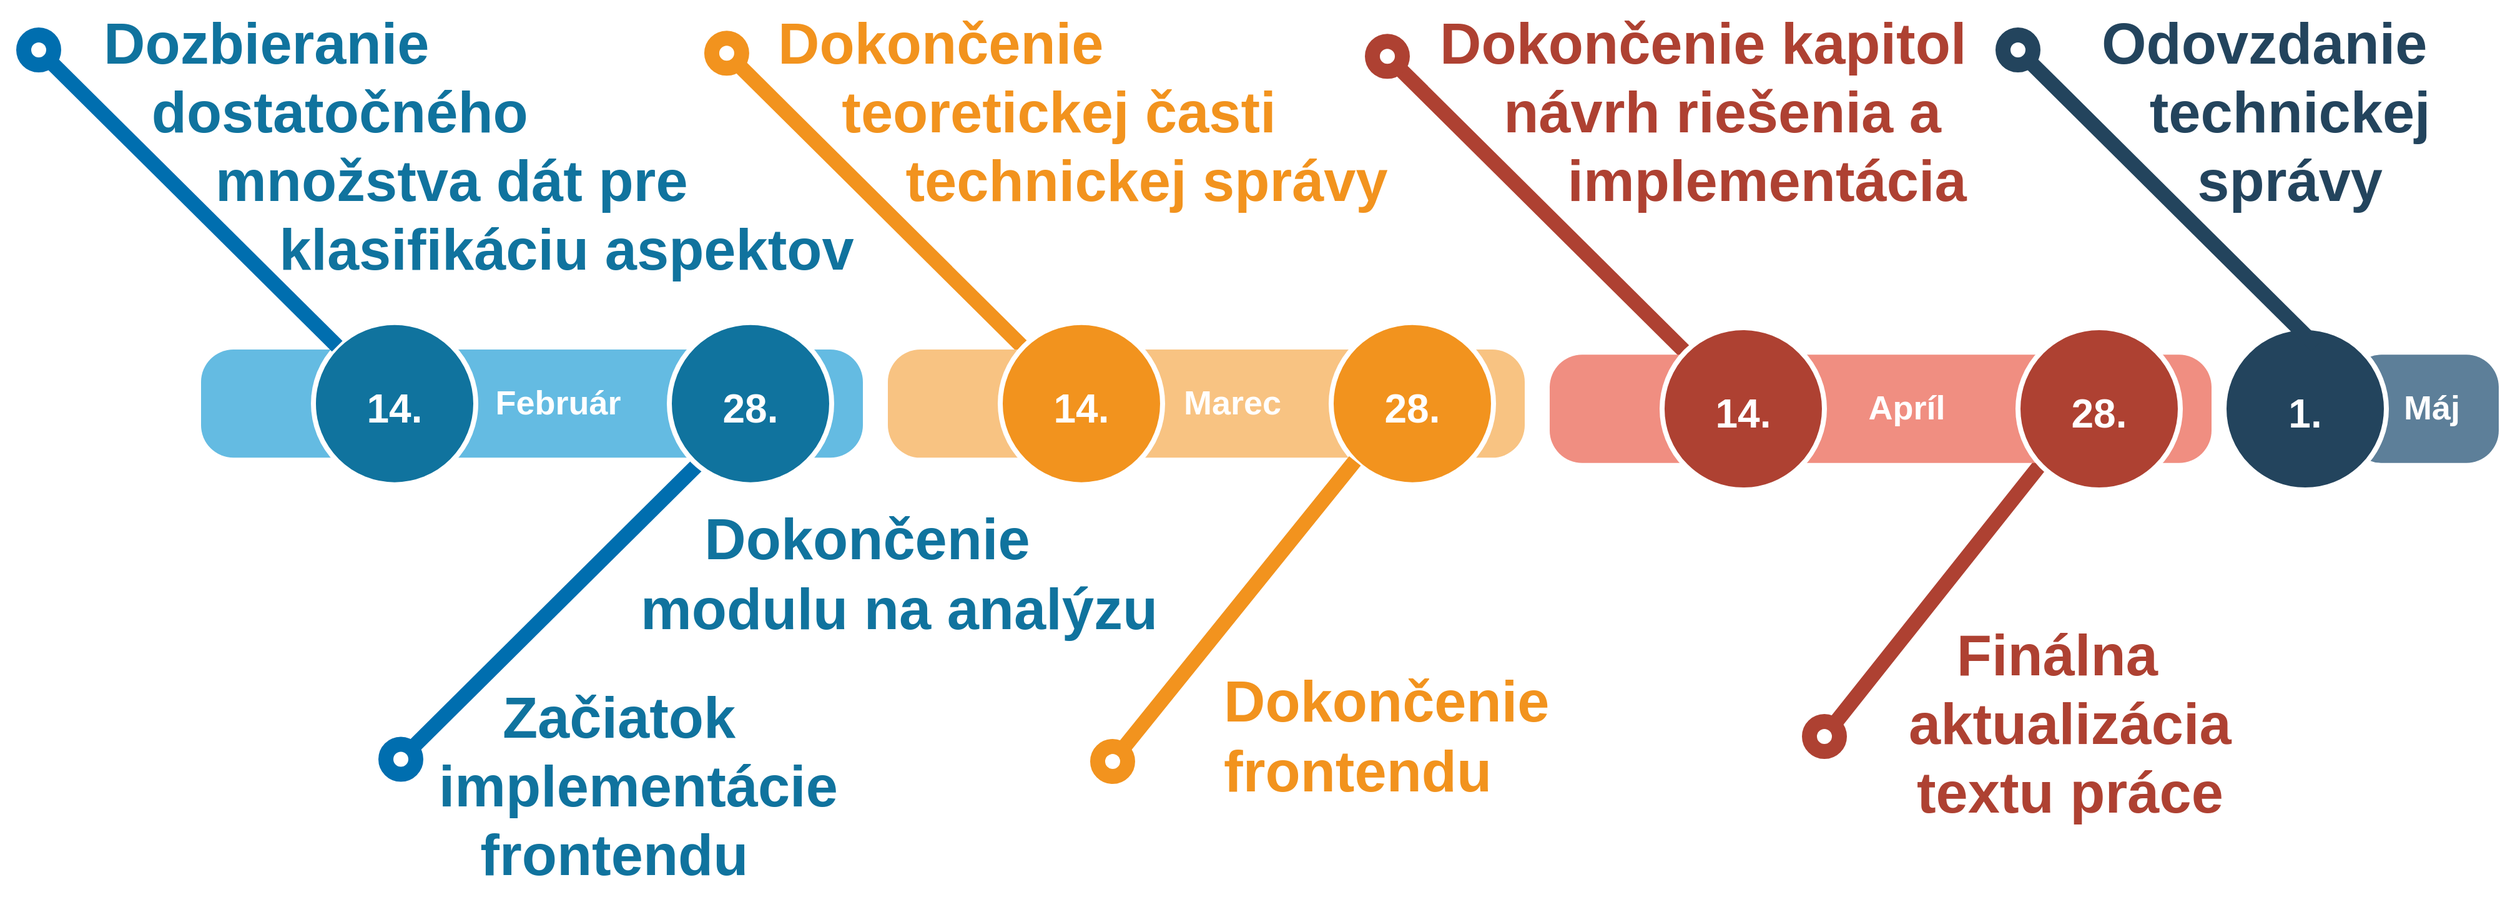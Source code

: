 <mxfile version="20.8.10" type="device"><diagram name="Page-1" id="1622d65d-c77d-c4b6-e0e7-3c11208c8684"><mxGraphModel dx="5850.5" dy="2274" grid="1" gridSize="10" guides="1" tooltips="1" connect="1" arrows="1" fold="1" page="1" pageScale="1.5" pageWidth="1169" pageHeight="826" background="none" math="0" shadow="0"><root><mxCell id="0" style=";html=1;"/><mxCell id="1" style=";html=1;" parent="0"/><mxCell id="F-eVJlriIeH7L-inqr9G-6" value="" style="endArrow=oval;html=1;fontSize=16;fontColor=#10739E;endFill=0;endSize=24;strokeWidth=12;labelBackgroundColor=none;verticalAlign=top;fontStyle=1;strokeColor=#ae4132;rounded=0;fillColor=#1ba1e2;exitX=0;exitY=1;exitDx=0;exitDy=0;" edge="1" parent="1"><mxGeometry x="-1" relative="1" as="geometry"><mxPoint x="1534.038" y="430.832" as="sourcePoint"/><mxPoint x="1360" y="650" as="targetPoint"/></mxGeometry></mxCell><mxCell id="F-eVJlriIeH7L-inqr9G-5" value="" style="endArrow=oval;html=1;fontSize=16;fontColor=#10739E;endFill=0;endSize=24;strokeWidth=12;labelBackgroundColor=none;verticalAlign=top;fontStyle=1;strokeColor=#ae4132;rounded=0;fillColor=#1ba1e2;exitX=0;exitY=0;exitDx=0;exitDy=0;" edge="1" parent="1"><mxGeometry x="-1" relative="1" as="geometry"><mxPoint x="1249.038" y="342.498" as="sourcePoint"/><mxPoint x="1010" y="105.12" as="targetPoint"/></mxGeometry></mxCell><mxCell id="F-eVJlriIeH7L-inqr9G-3" value="" style="endArrow=oval;html=1;fontSize=16;fontColor=#10739E;endFill=0;endSize=24;strokeWidth=12;labelBackgroundColor=none;verticalAlign=top;fontStyle=1;strokeColor=#006EAF;rounded=0;fillColor=#1ba1e2;exitX=0;exitY=0;exitDx=0;exitDy=0;" edge="1" parent="1"><mxGeometry x="-1" relative="1" as="geometry"><mxPoint x="459.038" y="430.83" as="sourcePoint"/><mxPoint x="220" y="668.208" as="targetPoint"/></mxGeometry></mxCell><mxCell id="F-eVJlriIeH7L-inqr9G-2" value="" style="endArrow=oval;html=1;fontSize=16;fontColor=#10739E;endFill=0;endSize=24;strokeWidth=12;labelBackgroundColor=none;verticalAlign=top;fontStyle=1;strokeColor=#f2931e;rounded=0;fillColor=#1ba1e2;exitX=0;exitY=0;exitDx=0;exitDy=0;" edge="1" parent="1"><mxGeometry x="-1" relative="1" as="geometry"><mxPoint x="719.998" y="339.988" as="sourcePoint"/><mxPoint x="480.96" y="102.61" as="targetPoint"/></mxGeometry></mxCell><mxCell id="R1Lw2-3rPutaOW-skxXX-1" value="&lt;font style=&quot;font-size: 27px;&quot;&gt;Február&lt;/font&gt;" style="shape=rect;rounded=1;whiteSpace=wrap;html=1;shadow=0;strokeColor=none;fillColor=#64BBE2;arcSize=30;fontSize=14;spacingLeft=42;fontStyle=1;fontColor=#FFFFFF;align=center;" parent="1" vertex="1"><mxGeometry x="60" y="339.99" width="530" height="86.67" as="geometry"/></mxCell><mxCell id="R1Lw2-3rPutaOW-skxXX-2" value="14." style="shape=ellipse;perimeter=ellipsePerimeter;fontSize=32;fontStyle=1;shadow=0;strokeColor=#ffffff;fillColor=#10739E;strokeWidth=4;fontColor=#ffffff;align=center;" parent="1" vertex="1"><mxGeometry x="150" y="318.34" width="130.001" height="130" as="geometry"/></mxCell><mxCell id="R1Lw2-3rPutaOW-skxXX-14" value="28." style="shape=ellipse;perimeter=ellipsePerimeter;fontSize=32;fontStyle=1;shadow=0;strokeColor=#ffffff;fillColor=#10739E;strokeWidth=4;fontColor=#ffffff;align=center;" parent="1" vertex="1"><mxGeometry x="435" y="318.34" width="130.001" height="130" as="geometry"/></mxCell><mxCell id="R1Lw2-3rPutaOW-skxXX-19" value="" style="endArrow=oval;html=1;fontSize=16;fontColor=#10739E;endFill=0;endSize=24;strokeWidth=12;labelBackgroundColor=none;verticalAlign=top;fontStyle=1;strokeColor=#006EAF;rounded=0;fillColor=#1ba1e2;exitX=0;exitY=0;exitDx=0;exitDy=0;" parent="1" source="R1Lw2-3rPutaOW-skxXX-2" edge="1"><mxGeometry x="-1" relative="1" as="geometry"><mxPoint x="150" y="309.34" as="sourcePoint"/><mxPoint x="-70" y="100" as="targetPoint"/></mxGeometry></mxCell><mxCell id="R1Lw2-3rPutaOW-skxXX-26" value="&lt;font style=&quot;font-size: 27px;&quot;&gt;Marec&lt;/font&gt;" style="shape=rect;rounded=1;whiteSpace=wrap;html=1;shadow=0;strokeColor=none;fillColor=#f8c382;arcSize=30;fontSize=14;spacingLeft=42;fontStyle=1;fontColor=#FFFFFF;align=center;" parent="1" vertex="1"><mxGeometry x="610" y="340" width="510" height="86.67" as="geometry"/></mxCell><mxCell id="R1Lw2-3rPutaOW-skxXX-27" value="14." style="shape=ellipse;perimeter=ellipsePerimeter;fontSize=32;fontStyle=1;shadow=0;strokeColor=#ffffff;fillColor=#f2931e;strokeWidth=4;fontColor=#ffffff;align=center;" parent="1" vertex="1"><mxGeometry x="700" y="318.34" width="130.001" height="130" as="geometry"/></mxCell><mxCell id="R1Lw2-3rPutaOW-skxXX-29" value="28." style="shape=ellipse;perimeter=ellipsePerimeter;fontSize=32;fontStyle=1;shadow=0;strokeColor=#ffffff;fillColor=#f2931e;strokeWidth=4;fontColor=#ffffff;align=center;" parent="1" vertex="1"><mxGeometry x="965" y="318.33" width="130.001" height="130" as="geometry"/></mxCell><mxCell id="R1Lw2-3rPutaOW-skxXX-31" value="" style="endArrow=oval;html=1;fontSize=16;fontColor=#10739E;endFill=0;endSize=24;strokeWidth=12;labelBackgroundColor=none;verticalAlign=top;fontStyle=1;strokeColor=#f2931e;rounded=0;fillColor=#1ba1e2;exitX=0;exitY=1;exitDx=0;exitDy=0;" parent="1" source="R1Lw2-3rPutaOW-skxXX-29" edge="1"><mxGeometry x="-1" relative="1" as="geometry"><mxPoint x="999.038" y="438.34" as="sourcePoint"/><mxPoint x="790" y="670" as="targetPoint"/></mxGeometry></mxCell><mxCell id="R1Lw2-3rPutaOW-skxXX-34" value="&lt;font style=&quot;font-size: 27px;&quot;&gt;Apríl&lt;/font&gt;" style="shape=rect;rounded=1;whiteSpace=wrap;html=1;shadow=0;strokeColor=none;fillColor=#f08e81;arcSize=30;fontSize=14;spacingLeft=42;fontStyle=1;fontColor=#FFFFFF;align=center;" parent="1" vertex="1"><mxGeometry x="1140" y="344.16" width="530" height="86.67" as="geometry"/></mxCell><mxCell id="R1Lw2-3rPutaOW-skxXX-35" value="14." style="shape=ellipse;perimeter=ellipsePerimeter;fontSize=32;fontStyle=1;shadow=0;strokeColor=#ffffff;fillColor=#ae4132;strokeWidth=4;fontColor=#ffffff;align=center;" parent="1" vertex="1"><mxGeometry x="1230" y="322.5" width="130.001" height="130" as="geometry"/></mxCell><mxCell id="R1Lw2-3rPutaOW-skxXX-37" value="28." style="shape=ellipse;perimeter=ellipsePerimeter;fontSize=32;fontStyle=1;shadow=0;strokeColor=#ffffff;fillColor=#ae4132;strokeWidth=4;fontColor=#ffffff;align=center;" parent="1" vertex="1"><mxGeometry x="1515" y="322.5" width="130.001" height="130" as="geometry"/></mxCell><mxCell id="R1Lw2-3rPutaOW-skxXX-40" value="&lt;font style=&quot;font-size: 27px;&quot;&gt;Máj&lt;/font&gt;" style="shape=rect;rounded=1;whiteSpace=wrap;html=1;shadow=0;strokeColor=none;fillColor=#5d7f99;arcSize=30;fontSize=14;spacingLeft=42;fontStyle=1;fontColor=#FFFFFF;align=left;" parent="1" vertex="1"><mxGeometry x="1780" y="344.16" width="120" height="86.67" as="geometry"/></mxCell><mxCell id="R1Lw2-3rPutaOW-skxXX-41" value="1." style="shape=ellipse;perimeter=ellipsePerimeter;fontSize=32;fontStyle=1;shadow=0;strokeColor=#ffffff;fillColor=#23445d;strokeWidth=4;fontColor=#ffffff;align=center;" parent="1" vertex="1"><mxGeometry x="1680" y="322.5" width="130.001" height="130" as="geometry"/></mxCell><mxCell id="R1Lw2-3rPutaOW-skxXX-59" value="&lt;div style=&quot;font-size: 46px;&quot;&gt;&lt;b style=&quot;color: rgb(35, 68, 93); background-color: initial;&quot;&gt;&lt;font style=&quot;font-size: 46px;&quot;&gt;Odovzdanie&amp;nbsp;&lt;/font&gt;&lt;/b&gt;&lt;/div&gt;&lt;div style=&quot;font-size: 46px;&quot;&gt;&lt;b style=&quot;color: rgb(35, 68, 93); background-color: initial;&quot;&gt;&lt;font style=&quot;font-size: 46px;&quot;&gt;&amp;nbsp; &amp;nbsp;technickej&lt;/font&gt;&lt;/b&gt;&lt;/div&gt;&lt;font color=&quot;#23445d&quot; style=&quot;font-size: 46px;&quot;&gt;&lt;div style=&quot;&quot;&gt;&lt;b style=&quot;background-color: initial;&quot;&gt;&amp;nbsp; &amp;nbsp; &amp;nbsp; správy&lt;/b&gt;&lt;/div&gt;&lt;/font&gt;" style="text;html=1;align=left;verticalAlign=middle;resizable=0;points=[];autosize=1;strokeColor=none;fillColor=none;fontSize=36;" parent="1" vertex="1"><mxGeometry x="1580" y="60" width="300" height="180" as="geometry"/></mxCell><mxCell id="R1Lw2-3rPutaOW-skxXX-60" value="&lt;b style=&quot;font-size: 46px;&quot;&gt;&lt;font color=&quot;#ae4132&quot; style=&quot;font-size: 46px;&quot;&gt;&amp;nbsp; &amp;nbsp; &amp;nbsp;Finálna &lt;br&gt;&amp;nbsp; aktualizácia &lt;br&gt;&lt;div style=&quot;text-align: center;&quot;&gt;&lt;b style=&quot;background-color: initial; color: rgb(35, 68, 93);&quot;&gt;&lt;font color=&quot;#ae4132&quot;&gt;&amp;nbsp; textu práce&lt;/font&gt;&lt;/b&gt;&lt;/div&gt;&lt;/font&gt;&lt;/b&gt;" style="text;html=1;align=left;verticalAlign=middle;resizable=0;points=[];autosize=1;strokeColor=none;fillColor=none;fontSize=36;fontColor=#23445d;" parent="1" vertex="1"><mxGeometry x="1400" y="550" width="310" height="180" as="geometry"/></mxCell><mxCell id="R1Lw2-3rPutaOW-skxXX-62" value="&lt;b style=&quot;font-size: 46px;&quot;&gt;&lt;font style=&quot;font-size: 46px;&quot;&gt;Dokončenie &lt;br&gt;&amp;nbsp; &amp;nbsp; teoretickej časti&amp;nbsp;&lt;br&gt;&amp;nbsp; &amp;nbsp; &amp;nbsp; &amp;nbsp; technickej správy&lt;br&gt;&lt;/font&gt;&lt;/b&gt;" style="text;html=1;align=left;verticalAlign=middle;resizable=0;points=[];autosize=1;strokeColor=none;fillColor=none;fontSize=28;fontColor=#f2931e;" parent="1" vertex="1"><mxGeometry x="520" y="60" width="510" height="180" as="geometry"/></mxCell><mxCell id="R1Lw2-3rPutaOW-skxXX-64" value="&lt;b style=&quot;font-size: 46px;&quot;&gt;&lt;font style=&quot;font-size: 46px;&quot;&gt;Dozbieranie &lt;br&gt;&amp;nbsp; &amp;nbsp;dostatočného&lt;br style=&quot;&quot;&gt;&amp;nbsp; &amp;nbsp; &amp;nbsp; &amp;nbsp;množstva dát pre &lt;br style=&quot;&quot;&gt;&amp;nbsp; &amp;nbsp; &amp;nbsp; &amp;nbsp; &amp;nbsp; &amp;nbsp;klasifikáciu aspektov&lt;br style=&quot;font-size: 36px;&quot;&gt;&lt;br style=&quot;font-size: 36px;&quot;&gt;&lt;/font&gt;&lt;/b&gt;" style="text;html=1;align=left;verticalAlign=middle;resizable=0;points=[];autosize=1;strokeColor=none;fillColor=none;fontSize=36;fontColor=#10739e;" parent="1" vertex="1"><mxGeometry x="-20" y="60" width="620" height="290" as="geometry"/></mxCell><mxCell id="R1Lw2-3rPutaOW-skxXX-65" value="&lt;b style=&quot;font-size: 46px;&quot;&gt;&lt;font style=&quot;font-size: 46px;&quot;&gt;&amp;nbsp; &amp;nbsp; Dokončenie &lt;br style=&quot;&quot;&gt;modulu na analýzu&lt;br style=&quot;font-size: 36px;&quot;&gt;&lt;/font&gt;&lt;/b&gt;" style="text;html=1;align=left;verticalAlign=middle;resizable=0;points=[];autosize=1;strokeColor=none;fillColor=none;fontSize=36;fontColor=#10739e;" parent="1" vertex="1"><mxGeometry x="410" y="460" width="440" height="120" as="geometry"/></mxCell><mxCell id="R1Lw2-3rPutaOW-skxXX-66" value="&lt;b style=&quot;font-size: 46px;&quot;&gt;&lt;font style=&quot;font-size: 46px;&quot;&gt;&amp;nbsp; &amp;nbsp; &amp;nbsp; &amp;nbsp;Začiatok &lt;br&gt;&amp;nbsp; &amp;nbsp;implementácie&lt;br style=&quot;&quot;&gt;&lt;div style=&quot;text-align: center;&quot;&gt;&lt;b style=&quot;background-color: initial;&quot;&gt;frontendu&lt;/b&gt;&lt;/div&gt;&lt;/font&gt;&lt;/b&gt;" style="text;html=1;align=left;verticalAlign=middle;resizable=0;points=[];autosize=1;strokeColor=none;fillColor=none;fontSize=36;fontColor=#10739e;" parent="1" vertex="1"><mxGeometry x="210" y="600" width="380" height="180" as="geometry"/></mxCell><mxCell id="R1Lw2-3rPutaOW-skxXX-69" value="&lt;b style=&quot;font-size: 46px;&quot;&gt;&lt;font color=&quot;#ae4132&quot; style=&quot;font-size: 46px;&quot;&gt;Dokončenie kapitol &lt;br&gt;&amp;nbsp; &amp;nbsp; návrh riešenia a &lt;br&gt;&amp;nbsp; &amp;nbsp; &amp;nbsp; &amp;nbsp; implementácia&lt;br style=&quot;font-size: 36px;&quot;&gt;&lt;/font&gt;&lt;/b&gt;" style="text;html=1;align=left;verticalAlign=middle;resizable=0;points=[];autosize=1;strokeColor=none;fillColor=none;fontSize=36;fontColor=#23445d;" parent="1" vertex="1"><mxGeometry x="1050" y="60" width="450" height="180" as="geometry"/></mxCell><mxCell id="R1Lw2-3rPutaOW-skxXX-70" value="&lt;b style=&quot;&quot;&gt;&lt;font style=&quot;font-size: 46px;&quot;&gt;&lt;font style=&quot;font-size: 46px;&quot;&gt;Dokončenie &lt;br&gt;frontendu&lt;/font&gt;&lt;br style=&quot;font-size: 36px;&quot;&gt;&lt;/font&gt;&lt;/b&gt;" style="text;html=1;align=left;verticalAlign=middle;resizable=0;points=[];autosize=1;strokeColor=none;fillColor=none;fontSize=36;fontColor=#f2931e;" parent="1" vertex="1"><mxGeometry x="876.5" y="590" width="280" height="120" as="geometry"/></mxCell><mxCell id="F-eVJlriIeH7L-inqr9G-7" value="" style="endArrow=oval;html=1;fontSize=16;fontColor=#10739E;endFill=0;endSize=24;strokeWidth=12;labelBackgroundColor=none;verticalAlign=top;fontStyle=1;strokeColor=#23445d;rounded=0;fillColor=#1ba1e2;exitX=0;exitY=0;exitDx=0;exitDy=0;" edge="1" parent="1"><mxGeometry x="-1" relative="1" as="geometry"><mxPoint x="1754.038" y="337.378" as="sourcePoint"/><mxPoint x="1515" y="100.0" as="targetPoint"/></mxGeometry></mxCell></root></mxGraphModel></diagram></mxfile>